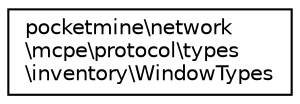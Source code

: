 digraph "Graphical Class Hierarchy"
{
 // INTERACTIVE_SVG=YES
 // LATEX_PDF_SIZE
  edge [fontname="Helvetica",fontsize="10",labelfontname="Helvetica",labelfontsize="10"];
  node [fontname="Helvetica",fontsize="10",shape=record];
  rankdir="LR";
  Node0 [label="pocketmine\\network\l\\mcpe\\protocol\\types\l\\inventory\\WindowTypes",height=0.2,width=0.4,color="black", fillcolor="white", style="filled",URL="$d4/df2/classpocketmine_1_1network_1_1mcpe_1_1protocol_1_1types_1_1inventory_1_1_window_types.html",tooltip=" "];
}
